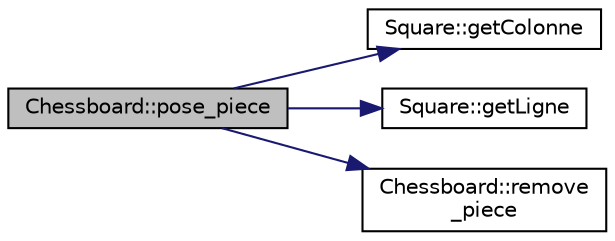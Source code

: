 digraph "Chessboard::pose_piece"
{
 // LATEX_PDF_SIZE
  edge [fontname="Helvetica",fontsize="10",labelfontname="Helvetica",labelfontsize="10"];
  node [fontname="Helvetica",fontsize="10",shape=record];
  rankdir="LR";
  Node1 [label="Chessboard::pose_piece",height=0.2,width=0.4,color="black", fillcolor="grey75", style="filled", fontcolor="black",tooltip="pose une pièce à la case spécifiée La pose est possile si la case est vide ou si elle contient une pi..."];
  Node1 -> Node2 [color="midnightblue",fontsize="10",style="solid",fontname="Helvetica"];
  Node2 [label="Square::getColonne",height=0.2,width=0.4,color="black", fillcolor="white", style="filled",URL="$d3/d72/classSquare.html#ae75d936ad361d2ff001b289f1d914ab8",tooltip="fonction qui renvoie la colonne où se trouve la pièce"];
  Node1 -> Node3 [color="midnightblue",fontsize="10",style="solid",fontname="Helvetica"];
  Node3 [label="Square::getLigne",height=0.2,width=0.4,color="black", fillcolor="white", style="filled",URL="$d3/d72/classSquare.html#a4fa5008593aaff1c8ffc038541e4586c",tooltip="fonction qui renvoie la ligne où se trouve la pièce"];
  Node1 -> Node4 [color="midnightblue",fontsize="10",style="solid",fontname="Helvetica"];
  Node4 [label="Chessboard::remove\l_piece",height=0.2,width=0.4,color="black", fillcolor="white", style="filled",URL="$df/d81/classChessboard.html#aedb59c02419b9dfc6527346fdf9d7acb",tooltip="place un pointeur nul sur la case origine"];
}
